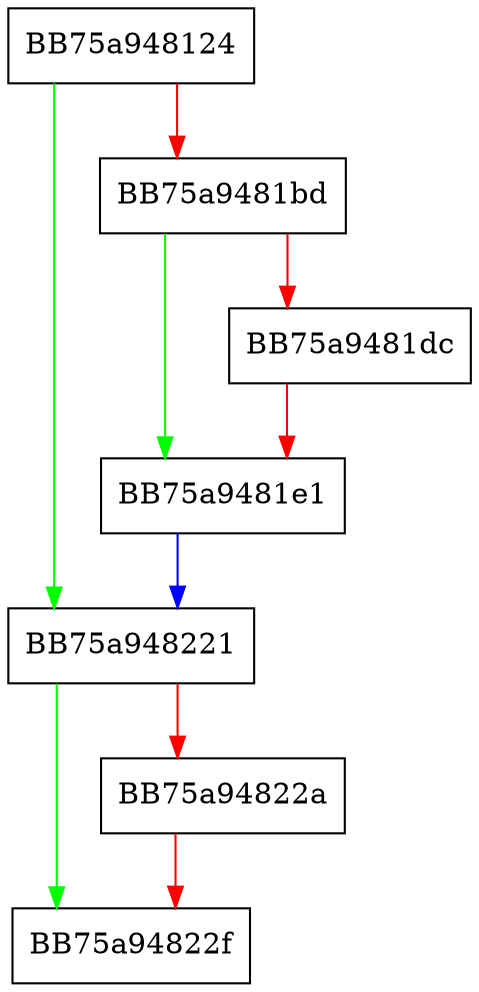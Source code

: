 digraph cfi_model {
  node [shape="box"];
  graph [splines=ortho];
  BB75a948124 -> BB75a948221 [color="green"];
  BB75a948124 -> BB75a9481bd [color="red"];
  BB75a9481bd -> BB75a9481e1 [color="green"];
  BB75a9481bd -> BB75a9481dc [color="red"];
  BB75a9481dc -> BB75a9481e1 [color="red"];
  BB75a9481e1 -> BB75a948221 [color="blue"];
  BB75a948221 -> BB75a94822f [color="green"];
  BB75a948221 -> BB75a94822a [color="red"];
  BB75a94822a -> BB75a94822f [color="red"];
}